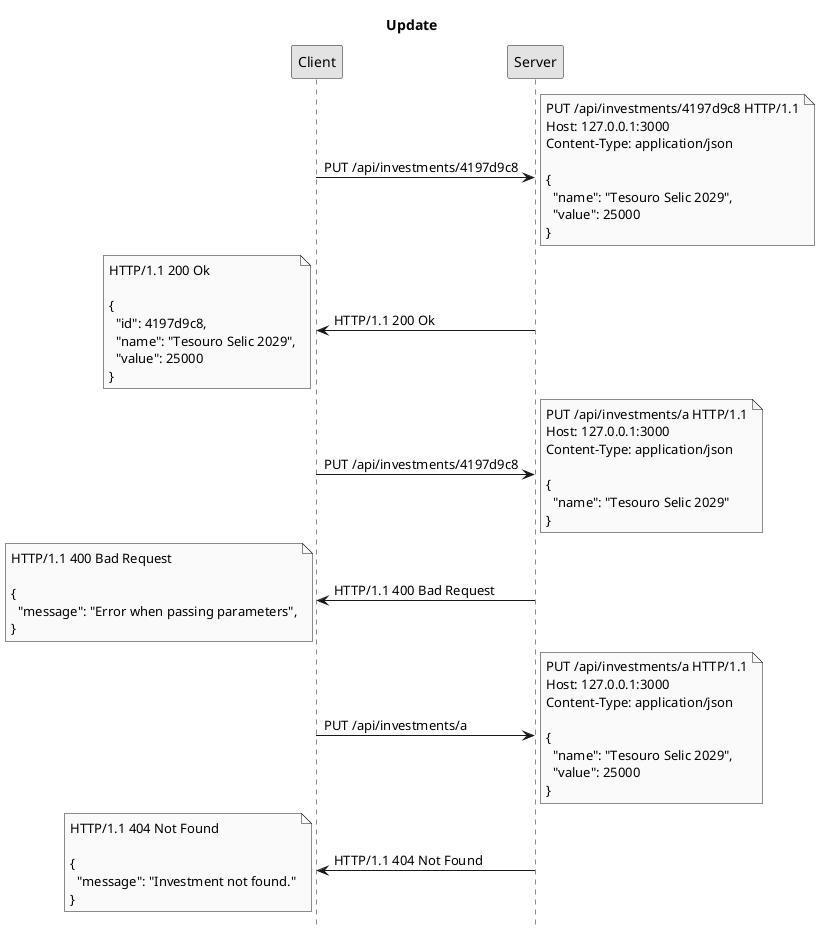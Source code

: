 @startuml
title Update
hide footbox
skinparam monochrome true

Client -> Server: PUT /api/investments/4197d9c8
note right: PUT /api/investments/4197d9c8 HTTP/1.1\nHost: 127.0.0.1:3000\nContent-Type: application/json\n\n{\n  "name": "Tesouro Selic 2029",\n  "value": 25000\n}
Server -> Client: HTTP/1.1 200 Ok
note left: HTTP/1.1 200 Ok\n\n{\n  "id": 4197d9c8,\n  "name": "Tesouro Selic 2029",\n  "value": 25000\n}

Client -> Server: PUT /api/investments/4197d9c8
note right: PUT /api/investments/a HTTP/1.1\nHost: 127.0.0.1:3000\nContent-Type: application/json\n\n{\n  "name": "Tesouro Selic 2029"\n}
Server -> Client: HTTP/1.1 400 Bad Request
note left: HTTP/1.1 400 Bad Request\n\n{\n  "message": "Error when passing parameters",\n}

Client -> Server: PUT /api/investments/a
note right: PUT /api/investments/a HTTP/1.1\nHost: 127.0.0.1:3000\nContent-Type: application/json\n\n{\n  "name": "Tesouro Selic 2029",\n  "value": 25000\n}
Server -> Client: HTTP/1.1 404 Not Found
note left: HTTP/1.1 404 Not Found\n\n{\n  "message": "Investment not found."\n}
@enduml
